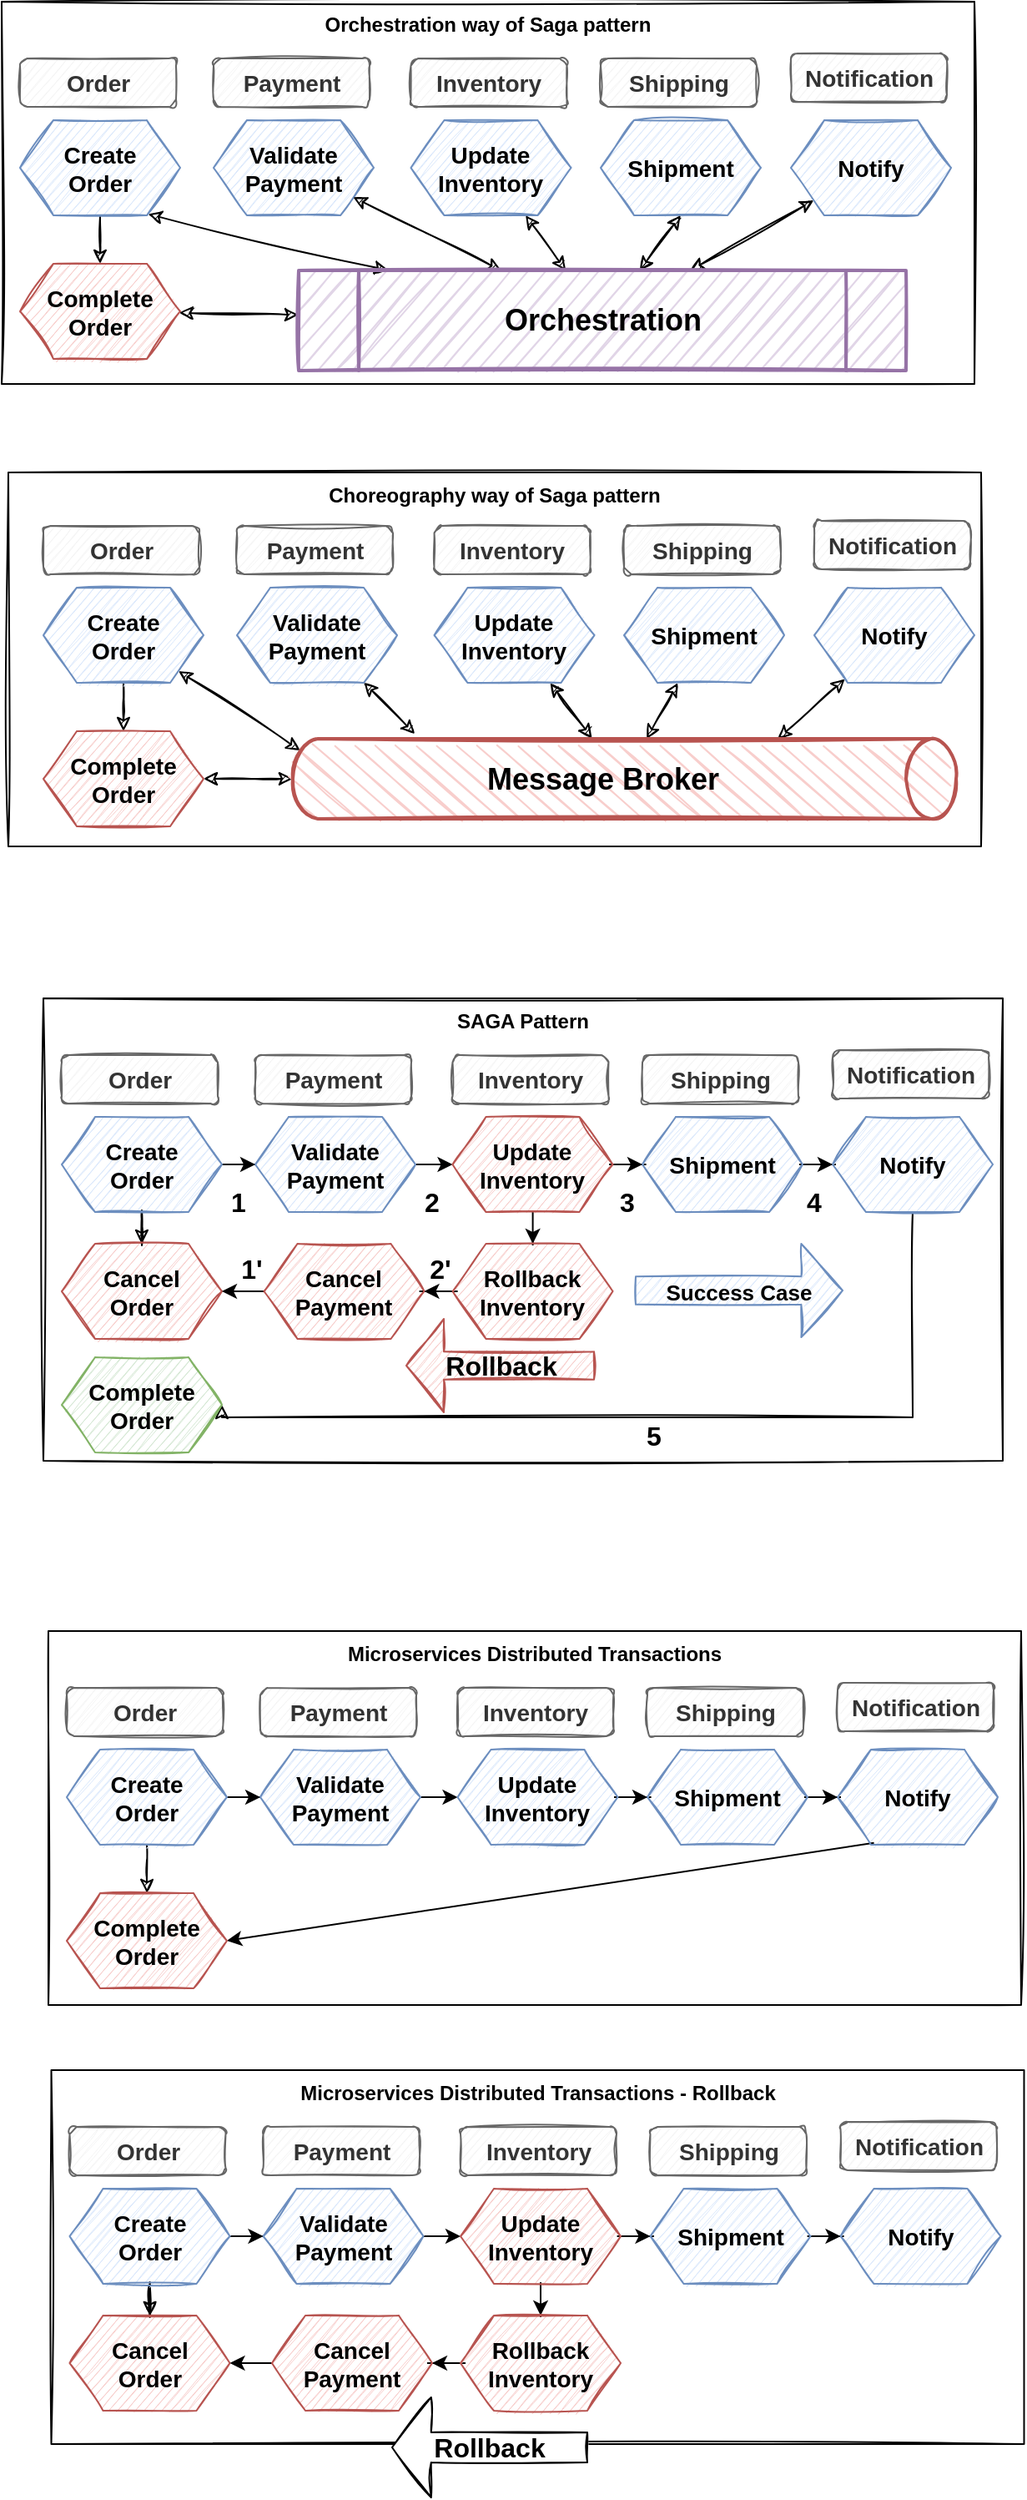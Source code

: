 <mxfile version="14.6.13" type="device"><diagram id="O4We3TlcgWNvYi_soNku" name="Page-1"><mxGraphModel dx="2072" dy="1208" grid="0" gridSize="10" guides="1" tooltips="1" connect="1" arrows="1" fold="1" page="0" pageScale="1" pageWidth="850" pageHeight="1100" math="0" shadow="0"><root><mxCell id="0"/><mxCell id="1" parent="0"/><mxCell id="HSxez_B92HvM4wz4emv6-1" value="Microservices Distributed Transactions" style="rounded=0;whiteSpace=wrap;html=1;sketch=1;horizontal=1;verticalAlign=top;fontStyle=1" parent="1" vertex="1"><mxGeometry x="-867" y="252" width="583" height="224" as="geometry"/></mxCell><mxCell id="HSxez_B92HvM4wz4emv6-2" value="" style="edgeStyle=orthogonalEdgeStyle;rounded=0;sketch=1;orthogonalLoop=1;jettySize=auto;html=1;" parent="1" source="HSxez_B92HvM4wz4emv6-3" target="ChQA60TN_x2WgylxYyss-10" edge="1"><mxGeometry relative="1" as="geometry"><mxPoint x="-808" y="408" as="targetPoint"/></mxGeometry></mxCell><mxCell id="ChQA60TN_x2WgylxYyss-1" style="edgeStyle=orthogonalEdgeStyle;rounded=0;orthogonalLoop=1;jettySize=auto;html=1;" parent="1" source="HSxez_B92HvM4wz4emv6-3" target="HSxez_B92HvM4wz4emv6-8" edge="1"><mxGeometry relative="1" as="geometry"/></mxCell><mxCell id="HSxez_B92HvM4wz4emv6-3" value="&lt;b&gt;&lt;font style=&quot;font-size: 14px&quot;&gt;Create &lt;br&gt;Order&lt;/font&gt;&lt;/b&gt;" style="shape=hexagon;perimeter=hexagonPerimeter2;whiteSpace=wrap;html=1;fixedSize=1;sketch=1;fillColor=#dae8fc;strokeColor=#6c8ebf;" parent="1" vertex="1"><mxGeometry x="-856" y="323" width="96" height="57" as="geometry"/></mxCell><mxCell id="HSxez_B92HvM4wz4emv6-5" value="Order" style="rounded=1;whiteSpace=wrap;html=1;fontSize=14;fontStyle=1;sketch=1;fillColor=#f5f5f5;strokeColor=#666666;fontColor=#333333;" parent="1" vertex="1"><mxGeometry x="-856" y="286" width="93.5" height="29" as="geometry"/></mxCell><mxCell id="ChQA60TN_x2WgylxYyss-2" style="edgeStyle=orthogonalEdgeStyle;rounded=0;orthogonalLoop=1;jettySize=auto;html=1;entryX=0;entryY=0.5;entryDx=0;entryDy=0;" parent="1" source="HSxez_B92HvM4wz4emv6-8" target="HSxez_B92HvM4wz4emv6-12" edge="1"><mxGeometry relative="1" as="geometry"/></mxCell><mxCell id="HSxez_B92HvM4wz4emv6-8" value="&lt;b&gt;&lt;font style=&quot;font-size: 14px&quot;&gt;Validate Payment&lt;/font&gt;&lt;/b&gt;" style="shape=hexagon;perimeter=hexagonPerimeter2;whiteSpace=wrap;html=1;fixedSize=1;sketch=1;fillColor=#dae8fc;strokeColor=#6c8ebf;" parent="1" vertex="1"><mxGeometry x="-740" y="323" width="96" height="57" as="geometry"/></mxCell><mxCell id="HSxez_B92HvM4wz4emv6-9" value="Payment" style="rounded=1;whiteSpace=wrap;html=1;fontSize=14;fontStyle=1;sketch=1;fillColor=#f5f5f5;strokeColor=#666666;fontColor=#333333;" parent="1" vertex="1"><mxGeometry x="-740" y="286" width="93.5" height="29" as="geometry"/></mxCell><mxCell id="ChQA60TN_x2WgylxYyss-5" style="edgeStyle=orthogonalEdgeStyle;rounded=0;orthogonalLoop=1;jettySize=auto;html=1;" parent="1" source="HSxez_B92HvM4wz4emv6-12" target="ChQA60TN_x2WgylxYyss-3" edge="1"><mxGeometry relative="1" as="geometry"/></mxCell><mxCell id="HSxez_B92HvM4wz4emv6-12" value="&lt;b&gt;&lt;font style=&quot;font-size: 14px&quot;&gt;Update Inventory&lt;/font&gt;&lt;/b&gt;" style="shape=hexagon;perimeter=hexagonPerimeter2;whiteSpace=wrap;html=1;fixedSize=1;sketch=1;fillColor=#dae8fc;strokeColor=#6c8ebf;" parent="1" vertex="1"><mxGeometry x="-621.75" y="323" width="96" height="57" as="geometry"/></mxCell><mxCell id="HSxez_B92HvM4wz4emv6-13" value="Inventory" style="rounded=1;whiteSpace=wrap;html=1;fontSize=14;fontStyle=1;sketch=1;fillColor=#f5f5f5;strokeColor=#666666;fontColor=#333333;" parent="1" vertex="1"><mxGeometry x="-621.75" y="286" width="93.5" height="29" as="geometry"/></mxCell><mxCell id="ChQA60TN_x2WgylxYyss-7" value="" style="edgeStyle=orthogonalEdgeStyle;rounded=0;orthogonalLoop=1;jettySize=auto;html=1;" parent="1" source="ChQA60TN_x2WgylxYyss-3" target="ChQA60TN_x2WgylxYyss-6" edge="1"><mxGeometry relative="1" as="geometry"/></mxCell><mxCell id="ChQA60TN_x2WgylxYyss-3" value="&lt;b&gt;&lt;font style=&quot;font-size: 14px&quot;&gt;Shipment&lt;/font&gt;&lt;/b&gt;" style="shape=hexagon;perimeter=hexagonPerimeter2;whiteSpace=wrap;html=1;fixedSize=1;sketch=1;fillColor=#dae8fc;strokeColor=#6c8ebf;" parent="1" vertex="1"><mxGeometry x="-508" y="323" width="96" height="57" as="geometry"/></mxCell><mxCell id="ChQA60TN_x2WgylxYyss-4" value="Shipping" style="rounded=1;whiteSpace=wrap;html=1;fontSize=14;fontStyle=1;sketch=1;fillColor=#f5f5f5;strokeColor=#666666;fontColor=#333333;" parent="1" vertex="1"><mxGeometry x="-508" y="286" width="93.5" height="29" as="geometry"/></mxCell><mxCell id="ChQA60TN_x2WgylxYyss-13" style="rounded=0;orthogonalLoop=1;jettySize=auto;html=1;entryX=1;entryY=0.5;entryDx=0;entryDy=0;exitX=0.227;exitY=0.981;exitDx=0;exitDy=0;exitPerimeter=0;" parent="1" source="ChQA60TN_x2WgylxYyss-6" target="ChQA60TN_x2WgylxYyss-10" edge="1"><mxGeometry relative="1" as="geometry"/></mxCell><mxCell id="ChQA60TN_x2WgylxYyss-6" value="&lt;b&gt;&lt;font style=&quot;font-size: 14px&quot;&gt;Notify&lt;/font&gt;&lt;/b&gt;" style="shape=hexagon;perimeter=hexagonPerimeter2;whiteSpace=wrap;html=1;fixedSize=1;sketch=1;fillColor=#dae8fc;strokeColor=#6c8ebf;" parent="1" vertex="1"><mxGeometry x="-394" y="323" width="96" height="57" as="geometry"/></mxCell><mxCell id="ChQA60TN_x2WgylxYyss-8" value="Notification" style="rounded=1;whiteSpace=wrap;html=1;fontSize=14;fontStyle=1;sketch=1;fillColor=#f5f5f5;strokeColor=#666666;fontColor=#333333;" parent="1" vertex="1"><mxGeometry x="-394" y="283" width="93.5" height="29" as="geometry"/></mxCell><mxCell id="ChQA60TN_x2WgylxYyss-10" value="&lt;span style=&quot;font-size: 14px&quot;&gt;&lt;b&gt;Complete Order&lt;/b&gt;&lt;/span&gt;" style="shape=hexagon;perimeter=hexagonPerimeter2;whiteSpace=wrap;html=1;fixedSize=1;sketch=1;fillColor=#f8cecc;strokeColor=#b85450;" parent="1" vertex="1"><mxGeometry x="-856" y="409" width="96" height="57" as="geometry"/></mxCell><mxCell id="LSXbsaMgMGY3zLwLkbdB-20" value="Microservices Distributed Transactions - Rollback" style="rounded=0;whiteSpace=wrap;html=1;sketch=1;horizontal=1;verticalAlign=top;fontStyle=1" parent="1" vertex="1"><mxGeometry x="-865.25" y="515" width="583" height="224" as="geometry"/></mxCell><mxCell id="LSXbsaMgMGY3zLwLkbdB-21" value="" style="edgeStyle=orthogonalEdgeStyle;rounded=0;sketch=1;orthogonalLoop=1;jettySize=auto;html=1;" parent="1" source="LSXbsaMgMGY3zLwLkbdB-23" target="LSXbsaMgMGY3zLwLkbdB-37" edge="1"><mxGeometry relative="1" as="geometry"><mxPoint x="-806.25" y="671" as="targetPoint"/></mxGeometry></mxCell><mxCell id="LSXbsaMgMGY3zLwLkbdB-22" style="edgeStyle=orthogonalEdgeStyle;rounded=0;orthogonalLoop=1;jettySize=auto;html=1;" parent="1" source="LSXbsaMgMGY3zLwLkbdB-23" target="LSXbsaMgMGY3zLwLkbdB-26" edge="1"><mxGeometry relative="1" as="geometry"/></mxCell><mxCell id="LSXbsaMgMGY3zLwLkbdB-23" value="&lt;b&gt;&lt;font style=&quot;font-size: 14px&quot;&gt;Create &lt;br&gt;Order&lt;/font&gt;&lt;/b&gt;" style="shape=hexagon;perimeter=hexagonPerimeter2;whiteSpace=wrap;html=1;fixedSize=1;sketch=1;fillColor=#dae8fc;strokeColor=#6c8ebf;" parent="1" vertex="1"><mxGeometry x="-854.25" y="586" width="96" height="57" as="geometry"/></mxCell><mxCell id="LSXbsaMgMGY3zLwLkbdB-24" value="Order" style="rounded=1;whiteSpace=wrap;html=1;fontSize=14;fontStyle=1;sketch=1;fillColor=#f5f5f5;strokeColor=#666666;fontColor=#333333;" parent="1" vertex="1"><mxGeometry x="-854.25" y="549" width="93.5" height="29" as="geometry"/></mxCell><mxCell id="LSXbsaMgMGY3zLwLkbdB-25" style="edgeStyle=orthogonalEdgeStyle;rounded=0;orthogonalLoop=1;jettySize=auto;html=1;entryX=0;entryY=0.5;entryDx=0;entryDy=0;" parent="1" source="LSXbsaMgMGY3zLwLkbdB-26" target="LSXbsaMgMGY3zLwLkbdB-29" edge="1"><mxGeometry relative="1" as="geometry"/></mxCell><mxCell id="LSXbsaMgMGY3zLwLkbdB-26" value="&lt;b&gt;&lt;font style=&quot;font-size: 14px&quot;&gt;Validate Payment&lt;/font&gt;&lt;/b&gt;" style="shape=hexagon;perimeter=hexagonPerimeter2;whiteSpace=wrap;html=1;fixedSize=1;sketch=1;fillColor=#dae8fc;strokeColor=#6c8ebf;" parent="1" vertex="1"><mxGeometry x="-738.25" y="586" width="96" height="57" as="geometry"/></mxCell><mxCell id="LSXbsaMgMGY3zLwLkbdB-27" value="Payment" style="rounded=1;whiteSpace=wrap;html=1;fontSize=14;fontStyle=1;sketch=1;fillColor=#f5f5f5;strokeColor=#666666;fontColor=#333333;" parent="1" vertex="1"><mxGeometry x="-738.25" y="549" width="93.5" height="29" as="geometry"/></mxCell><mxCell id="LSXbsaMgMGY3zLwLkbdB-28" style="edgeStyle=orthogonalEdgeStyle;rounded=0;orthogonalLoop=1;jettySize=auto;html=1;" parent="1" source="LSXbsaMgMGY3zLwLkbdB-29" target="LSXbsaMgMGY3zLwLkbdB-32" edge="1"><mxGeometry relative="1" as="geometry"/></mxCell><mxCell id="LSXbsaMgMGY3zLwLkbdB-39" value="" style="edgeStyle=orthogonalEdgeStyle;rounded=0;orthogonalLoop=1;jettySize=auto;html=1;" parent="1" source="LSXbsaMgMGY3zLwLkbdB-29" target="LSXbsaMgMGY3zLwLkbdB-38" edge="1"><mxGeometry relative="1" as="geometry"/></mxCell><mxCell id="LSXbsaMgMGY3zLwLkbdB-29" value="&lt;b&gt;&lt;font style=&quot;font-size: 14px&quot;&gt;Update Inventory&lt;/font&gt;&lt;/b&gt;" style="shape=hexagon;perimeter=hexagonPerimeter2;whiteSpace=wrap;html=1;fixedSize=1;sketch=1;fillColor=#f8cecc;strokeColor=#b85450;" parent="1" vertex="1"><mxGeometry x="-620" y="586" width="96" height="57" as="geometry"/></mxCell><mxCell id="LSXbsaMgMGY3zLwLkbdB-30" value="Inventory" style="rounded=1;whiteSpace=wrap;html=1;fontSize=14;fontStyle=1;sketch=1;fillColor=#f5f5f5;strokeColor=#666666;fontColor=#333333;" parent="1" vertex="1"><mxGeometry x="-620" y="549" width="93.5" height="29" as="geometry"/></mxCell><mxCell id="LSXbsaMgMGY3zLwLkbdB-31" value="" style="edgeStyle=orthogonalEdgeStyle;rounded=0;orthogonalLoop=1;jettySize=auto;html=1;" parent="1" source="LSXbsaMgMGY3zLwLkbdB-32" target="LSXbsaMgMGY3zLwLkbdB-35" edge="1"><mxGeometry relative="1" as="geometry"/></mxCell><mxCell id="LSXbsaMgMGY3zLwLkbdB-32" value="&lt;b&gt;&lt;font style=&quot;font-size: 14px&quot;&gt;Shipment&lt;/font&gt;&lt;/b&gt;" style="shape=hexagon;perimeter=hexagonPerimeter2;whiteSpace=wrap;html=1;fixedSize=1;sketch=1;fillColor=#dae8fc;strokeColor=#6c8ebf;" parent="1" vertex="1"><mxGeometry x="-506.25" y="586" width="96" height="57" as="geometry"/></mxCell><mxCell id="LSXbsaMgMGY3zLwLkbdB-33" value="Shipping" style="rounded=1;whiteSpace=wrap;html=1;fontSize=14;fontStyle=1;sketch=1;fillColor=#f5f5f5;strokeColor=#666666;fontColor=#333333;" parent="1" vertex="1"><mxGeometry x="-506.25" y="549" width="93.5" height="29" as="geometry"/></mxCell><mxCell id="LSXbsaMgMGY3zLwLkbdB-35" value="&lt;b&gt;&lt;font style=&quot;font-size: 14px&quot;&gt;Notify&lt;/font&gt;&lt;/b&gt;" style="shape=hexagon;perimeter=hexagonPerimeter2;whiteSpace=wrap;html=1;fixedSize=1;sketch=1;fillColor=#dae8fc;strokeColor=#6c8ebf;" parent="1" vertex="1"><mxGeometry x="-392.25" y="586" width="96" height="57" as="geometry"/></mxCell><mxCell id="LSXbsaMgMGY3zLwLkbdB-36" value="Notification" style="rounded=1;whiteSpace=wrap;html=1;fontSize=14;fontStyle=1;sketch=1;fillColor=#f5f5f5;strokeColor=#666666;fontColor=#333333;" parent="1" vertex="1"><mxGeometry x="-392.25" y="546" width="93.5" height="29" as="geometry"/></mxCell><mxCell id="LSXbsaMgMGY3zLwLkbdB-37" value="&lt;span style=&quot;font-size: 14px&quot;&gt;&lt;b&gt;Cancel &lt;br&gt;Order&lt;/b&gt;&lt;/span&gt;" style="shape=hexagon;perimeter=hexagonPerimeter2;whiteSpace=wrap;html=1;fixedSize=1;sketch=1;fillColor=#f8cecc;strokeColor=#b85450;" parent="1" vertex="1"><mxGeometry x="-854.25" y="662" width="96" height="57" as="geometry"/></mxCell><mxCell id="LSXbsaMgMGY3zLwLkbdB-41" value="" style="edgeStyle=orthogonalEdgeStyle;rounded=0;orthogonalLoop=1;jettySize=auto;html=1;" parent="1" source="LSXbsaMgMGY3zLwLkbdB-38" target="LSXbsaMgMGY3zLwLkbdB-40" edge="1"><mxGeometry relative="1" as="geometry"/></mxCell><mxCell id="LSXbsaMgMGY3zLwLkbdB-38" value="&lt;b&gt;&lt;font style=&quot;font-size: 14px&quot;&gt;Rollback Inventory&lt;/font&gt;&lt;/b&gt;" style="shape=hexagon;perimeter=hexagonPerimeter2;whiteSpace=wrap;html=1;fixedSize=1;sketch=1;fillColor=#f8cecc;strokeColor=#b85450;" parent="1" vertex="1"><mxGeometry x="-620" y="662" width="96" height="57" as="geometry"/></mxCell><mxCell id="LSXbsaMgMGY3zLwLkbdB-43" style="edgeStyle=orthogonalEdgeStyle;rounded=0;orthogonalLoop=1;jettySize=auto;html=1;entryX=1;entryY=0.5;entryDx=0;entryDy=0;fontSize=16;" parent="1" source="LSXbsaMgMGY3zLwLkbdB-40" target="LSXbsaMgMGY3zLwLkbdB-37" edge="1"><mxGeometry relative="1" as="geometry"/></mxCell><mxCell id="LSXbsaMgMGY3zLwLkbdB-40" value="&lt;b&gt;&lt;font style=&quot;font-size: 14px&quot;&gt;Cancel Payment&lt;/font&gt;&lt;/b&gt;" style="shape=hexagon;perimeter=hexagonPerimeter2;whiteSpace=wrap;html=1;fixedSize=1;sketch=1;fillColor=#f8cecc;strokeColor=#b85450;" parent="1" vertex="1"><mxGeometry x="-733" y="662" width="96" height="57" as="geometry"/></mxCell><mxCell id="LSXbsaMgMGY3zLwLkbdB-42" value="Rollback" style="shape=singleArrow;direction=west;whiteSpace=wrap;html=1;sketch=1;fontStyle=1;fontSize=16;" parent="1" vertex="1"><mxGeometry x="-661" y="711" width="117" height="60" as="geometry"/></mxCell><mxCell id="UC7Hrso-9mN-0SDnIwR5-1" value="SAGA Pattern" style="rounded=0;whiteSpace=wrap;html=1;sketch=1;horizontal=1;verticalAlign=top;fontStyle=1" parent="1" vertex="1"><mxGeometry x="-870" y="-127" width="575" height="277" as="geometry"/></mxCell><mxCell id="UC7Hrso-9mN-0SDnIwR5-2" value="" style="edgeStyle=orthogonalEdgeStyle;rounded=0;sketch=1;orthogonalLoop=1;jettySize=auto;html=1;" parent="1" source="UC7Hrso-9mN-0SDnIwR5-4" target="UC7Hrso-9mN-0SDnIwR5-18" edge="1"><mxGeometry relative="1" as="geometry"><mxPoint x="-811" y="29" as="targetPoint"/></mxGeometry></mxCell><mxCell id="UC7Hrso-9mN-0SDnIwR5-3" style="edgeStyle=orthogonalEdgeStyle;rounded=0;orthogonalLoop=1;jettySize=auto;html=1;" parent="1" source="UC7Hrso-9mN-0SDnIwR5-4" target="UC7Hrso-9mN-0SDnIwR5-7" edge="1"><mxGeometry relative="1" as="geometry"/></mxCell><mxCell id="UC7Hrso-9mN-0SDnIwR5-4" value="&lt;b&gt;&lt;font style=&quot;font-size: 14px&quot;&gt;Create &lt;br&gt;Order&lt;/font&gt;&lt;/b&gt;" style="shape=hexagon;perimeter=hexagonPerimeter2;whiteSpace=wrap;html=1;fixedSize=1;sketch=1;fillColor=#dae8fc;strokeColor=#6c8ebf;" parent="1" vertex="1"><mxGeometry x="-859" y="-56" width="96" height="57" as="geometry"/></mxCell><mxCell id="UC7Hrso-9mN-0SDnIwR5-5" value="Order" style="rounded=1;whiteSpace=wrap;html=1;fontSize=14;fontStyle=1;sketch=1;fillColor=#f5f5f5;strokeColor=#666666;fontColor=#333333;" parent="1" vertex="1"><mxGeometry x="-859" y="-93" width="93.5" height="29" as="geometry"/></mxCell><mxCell id="UC7Hrso-9mN-0SDnIwR5-6" style="edgeStyle=orthogonalEdgeStyle;rounded=0;orthogonalLoop=1;jettySize=auto;html=1;entryX=0;entryY=0.5;entryDx=0;entryDy=0;" parent="1" source="UC7Hrso-9mN-0SDnIwR5-7" target="UC7Hrso-9mN-0SDnIwR5-11" edge="1"><mxGeometry relative="1" as="geometry"/></mxCell><mxCell id="UC7Hrso-9mN-0SDnIwR5-7" value="&lt;b&gt;&lt;font style=&quot;font-size: 14px&quot;&gt;Validate Payment&lt;/font&gt;&lt;/b&gt;" style="shape=hexagon;perimeter=hexagonPerimeter2;whiteSpace=wrap;html=1;fixedSize=1;sketch=1;fillColor=#dae8fc;strokeColor=#6c8ebf;" parent="1" vertex="1"><mxGeometry x="-743" y="-56" width="96" height="57" as="geometry"/></mxCell><mxCell id="UC7Hrso-9mN-0SDnIwR5-8" value="Payment" style="rounded=1;whiteSpace=wrap;html=1;fontSize=14;fontStyle=1;sketch=1;fillColor=#f5f5f5;strokeColor=#666666;fontColor=#333333;" parent="1" vertex="1"><mxGeometry x="-743" y="-93" width="93.5" height="29" as="geometry"/></mxCell><mxCell id="UC7Hrso-9mN-0SDnIwR5-9" style="edgeStyle=orthogonalEdgeStyle;rounded=0;orthogonalLoop=1;jettySize=auto;html=1;" parent="1" source="UC7Hrso-9mN-0SDnIwR5-11" target="UC7Hrso-9mN-0SDnIwR5-14" edge="1"><mxGeometry relative="1" as="geometry"/></mxCell><mxCell id="UC7Hrso-9mN-0SDnIwR5-10" value="" style="edgeStyle=orthogonalEdgeStyle;rounded=0;orthogonalLoop=1;jettySize=auto;html=1;" parent="1" source="UC7Hrso-9mN-0SDnIwR5-11" target="UC7Hrso-9mN-0SDnIwR5-20" edge="1"><mxGeometry relative="1" as="geometry"/></mxCell><mxCell id="UC7Hrso-9mN-0SDnIwR5-11" value="&lt;b&gt;&lt;font style=&quot;font-size: 14px&quot;&gt;Update Inventory&lt;/font&gt;&lt;/b&gt;" style="shape=hexagon;perimeter=hexagonPerimeter2;whiteSpace=wrap;html=1;fixedSize=1;sketch=1;fillColor=#f8cecc;strokeColor=#b85450;" parent="1" vertex="1"><mxGeometry x="-624.75" y="-56" width="96" height="57" as="geometry"/></mxCell><mxCell id="UC7Hrso-9mN-0SDnIwR5-12" value="Inventory" style="rounded=1;whiteSpace=wrap;html=1;fontSize=14;fontStyle=1;sketch=1;fillColor=#f5f5f5;strokeColor=#666666;fontColor=#333333;" parent="1" vertex="1"><mxGeometry x="-624.75" y="-93" width="93.5" height="29" as="geometry"/></mxCell><mxCell id="UC7Hrso-9mN-0SDnIwR5-13" value="" style="edgeStyle=orthogonalEdgeStyle;rounded=0;orthogonalLoop=1;jettySize=auto;html=1;" parent="1" source="UC7Hrso-9mN-0SDnIwR5-14" target="UC7Hrso-9mN-0SDnIwR5-16" edge="1"><mxGeometry relative="1" as="geometry"/></mxCell><mxCell id="UC7Hrso-9mN-0SDnIwR5-14" value="&lt;b&gt;&lt;font style=&quot;font-size: 14px&quot;&gt;Shipment&lt;/font&gt;&lt;/b&gt;" style="shape=hexagon;perimeter=hexagonPerimeter2;whiteSpace=wrap;html=1;fixedSize=1;sketch=1;fillColor=#dae8fc;strokeColor=#6c8ebf;" parent="1" vertex="1"><mxGeometry x="-511" y="-56" width="96" height="57" as="geometry"/></mxCell><mxCell id="UC7Hrso-9mN-0SDnIwR5-15" value="Shipping" style="rounded=1;whiteSpace=wrap;html=1;fontSize=14;fontStyle=1;sketch=1;fillColor=#f5f5f5;strokeColor=#666666;fontColor=#333333;" parent="1" vertex="1"><mxGeometry x="-511" y="-93" width="93.5" height="29" as="geometry"/></mxCell><mxCell id="UC7Hrso-9mN-0SDnIwR5-31" style="edgeStyle=orthogonalEdgeStyle;rounded=0;orthogonalLoop=1;jettySize=auto;html=1;entryX=1;entryY=0.5;entryDx=0;entryDy=0;fontSize=16;sketch=1;" parent="1" source="UC7Hrso-9mN-0SDnIwR5-16" target="UC7Hrso-9mN-0SDnIwR5-30" edge="1"><mxGeometry relative="1" as="geometry"><Array as="points"><mxPoint x="-349" y="124"/><mxPoint x="-763" y="124"/></Array></mxGeometry></mxCell><mxCell id="UC7Hrso-9mN-0SDnIwR5-16" value="&lt;b&gt;&lt;font style=&quot;font-size: 14px&quot;&gt;Notify&lt;/font&gt;&lt;/b&gt;" style="shape=hexagon;perimeter=hexagonPerimeter2;whiteSpace=wrap;html=1;fixedSize=1;sketch=1;fillColor=#dae8fc;strokeColor=#6c8ebf;" parent="1" vertex="1"><mxGeometry x="-397" y="-56" width="96" height="57" as="geometry"/></mxCell><mxCell id="UC7Hrso-9mN-0SDnIwR5-17" value="Notification" style="rounded=1;whiteSpace=wrap;html=1;fontSize=14;fontStyle=1;sketch=1;fillColor=#f5f5f5;strokeColor=#666666;fontColor=#333333;" parent="1" vertex="1"><mxGeometry x="-397" y="-96" width="93.5" height="29" as="geometry"/></mxCell><mxCell id="UC7Hrso-9mN-0SDnIwR5-18" value="&lt;span style=&quot;font-size: 14px&quot;&gt;&lt;b&gt;Cancel &lt;br&gt;Order&lt;/b&gt;&lt;/span&gt;" style="shape=hexagon;perimeter=hexagonPerimeter2;whiteSpace=wrap;html=1;fixedSize=1;sketch=1;fillColor=#f8cecc;strokeColor=#b85450;" parent="1" vertex="1"><mxGeometry x="-859" y="20" width="96" height="57" as="geometry"/></mxCell><mxCell id="UC7Hrso-9mN-0SDnIwR5-19" value="" style="edgeStyle=orthogonalEdgeStyle;rounded=0;orthogonalLoop=1;jettySize=auto;html=1;" parent="1" source="UC7Hrso-9mN-0SDnIwR5-20" target="UC7Hrso-9mN-0SDnIwR5-22" edge="1"><mxGeometry relative="1" as="geometry"/></mxCell><mxCell id="UC7Hrso-9mN-0SDnIwR5-20" value="&lt;b&gt;&lt;font style=&quot;font-size: 14px&quot;&gt;Rollback Inventory&lt;/font&gt;&lt;/b&gt;" style="shape=hexagon;perimeter=hexagonPerimeter2;whiteSpace=wrap;html=1;fixedSize=1;sketch=1;fillColor=#f8cecc;strokeColor=#b85450;" parent="1" vertex="1"><mxGeometry x="-624.75" y="20" width="96" height="57" as="geometry"/></mxCell><mxCell id="UC7Hrso-9mN-0SDnIwR5-21" style="edgeStyle=orthogonalEdgeStyle;rounded=0;orthogonalLoop=1;jettySize=auto;html=1;entryX=1;entryY=0.5;entryDx=0;entryDy=0;fontSize=16;" parent="1" source="UC7Hrso-9mN-0SDnIwR5-22" target="UC7Hrso-9mN-0SDnIwR5-18" edge="1"><mxGeometry relative="1" as="geometry"/></mxCell><mxCell id="UC7Hrso-9mN-0SDnIwR5-22" value="&lt;b&gt;&lt;font style=&quot;font-size: 14px&quot;&gt;Cancel Payment&lt;/font&gt;&lt;/b&gt;" style="shape=hexagon;perimeter=hexagonPerimeter2;whiteSpace=wrap;html=1;fixedSize=1;sketch=1;fillColor=#f8cecc;strokeColor=#b85450;" parent="1" vertex="1"><mxGeometry x="-737.75" y="20" width="96" height="57" as="geometry"/></mxCell><mxCell id="UC7Hrso-9mN-0SDnIwR5-23" value="Rollback" style="shape=singleArrow;direction=west;whiteSpace=wrap;html=1;sketch=1;fontStyle=1;fontSize=16;fillColor=#f8cecc;strokeColor=#b85450;" parent="1" vertex="1"><mxGeometry x="-652.5" y="65" width="112.5" height="56" as="geometry"/></mxCell><mxCell id="UC7Hrso-9mN-0SDnIwR5-24" value="&lt;font style=&quot;font-size: 13px&quot;&gt;Success Case&lt;/font&gt;" style="shape=singleArrow;whiteSpace=wrap;html=1;sketch=1;fontStyle=1;fontSize=16;fillColor=#dae8fc;strokeColor=#6c8ebf;" parent="1" vertex="1"><mxGeometry x="-515" y="20" width="124" height="56" as="geometry"/></mxCell><mxCell id="UC7Hrso-9mN-0SDnIwR5-25" value="1" style="text;html=1;strokeColor=none;fillColor=none;align=center;verticalAlign=middle;whiteSpace=wrap;rounded=0;sketch=1;fontSize=16;fontStyle=1" parent="1" vertex="1"><mxGeometry x="-773" y="-15" width="40" height="20" as="geometry"/></mxCell><mxCell id="UC7Hrso-9mN-0SDnIwR5-26" value="2" style="text;html=1;strokeColor=none;fillColor=none;align=center;verticalAlign=middle;whiteSpace=wrap;rounded=0;sketch=1;fontSize=16;fontStyle=1" parent="1" vertex="1"><mxGeometry x="-657" y="-15" width="40" height="20" as="geometry"/></mxCell><mxCell id="UC7Hrso-9mN-0SDnIwR5-27" value="3" style="text;html=1;strokeColor=none;fillColor=none;align=center;verticalAlign=middle;whiteSpace=wrap;rounded=0;sketch=1;fontSize=16;fontStyle=1" parent="1" vertex="1"><mxGeometry x="-540" y="-15" width="40" height="20" as="geometry"/></mxCell><mxCell id="UC7Hrso-9mN-0SDnIwR5-28" value="4" style="text;html=1;strokeColor=none;fillColor=none;align=center;verticalAlign=middle;whiteSpace=wrap;rounded=0;sketch=1;fontSize=16;fontStyle=1" parent="1" vertex="1"><mxGeometry x="-428" y="-15" width="40" height="20" as="geometry"/></mxCell><mxCell id="UC7Hrso-9mN-0SDnIwR5-30" value="&lt;span style=&quot;font-size: 14px&quot;&gt;&lt;b&gt;Complete Order&lt;/b&gt;&lt;/span&gt;" style="shape=hexagon;perimeter=hexagonPerimeter2;whiteSpace=wrap;html=1;fixedSize=1;sketch=1;fillColor=#d5e8d4;strokeColor=#82b366;" parent="1" vertex="1"><mxGeometry x="-859" y="88" width="96" height="57" as="geometry"/></mxCell><mxCell id="UC7Hrso-9mN-0SDnIwR5-32" value="5" style="text;html=1;strokeColor=none;fillColor=none;align=center;verticalAlign=middle;whiteSpace=wrap;rounded=0;sketch=1;fontSize=16;fontStyle=1" parent="1" vertex="1"><mxGeometry x="-524" y="125" width="40" height="20" as="geometry"/></mxCell><mxCell id="UC7Hrso-9mN-0SDnIwR5-33" value="2'" style="text;html=1;strokeColor=none;fillColor=none;align=center;verticalAlign=middle;whiteSpace=wrap;rounded=0;sketch=1;fontSize=16;fontStyle=1" parent="1" vertex="1"><mxGeometry x="-652.5" y="25" width="40" height="20" as="geometry"/></mxCell><mxCell id="UC7Hrso-9mN-0SDnIwR5-34" value="1'" style="text;html=1;strokeColor=none;fillColor=none;align=center;verticalAlign=middle;whiteSpace=wrap;rounded=0;sketch=1;fontSize=16;fontStyle=1" parent="1" vertex="1"><mxGeometry x="-765.5" y="25" width="40" height="20" as="geometry"/></mxCell><mxCell id="g_bpcZdgpiONtq_qsZNt-1" value="Choreography way of Saga pattern" style="rounded=0;whiteSpace=wrap;html=1;sketch=1;horizontal=1;verticalAlign=top;fontStyle=1" vertex="1" parent="1"><mxGeometry x="-891" y="-442" width="583" height="224" as="geometry"/></mxCell><mxCell id="g_bpcZdgpiONtq_qsZNt-2" value="" style="edgeStyle=orthogonalEdgeStyle;rounded=0;sketch=1;orthogonalLoop=1;jettySize=auto;html=1;" edge="1" parent="1" source="g_bpcZdgpiONtq_qsZNt-4" target="g_bpcZdgpiONtq_qsZNt-18"><mxGeometry relative="1" as="geometry"><mxPoint x="-822" y="-288" as="targetPoint"/></mxGeometry></mxCell><mxCell id="g_bpcZdgpiONtq_qsZNt-20" style="rounded=0;orthogonalLoop=1;jettySize=auto;html=1;entryX=0.145;entryY=1;entryDx=0;entryDy=-4.35;entryPerimeter=0;fontSize=18;sketch=1;startArrow=classic;startFill=1;" edge="1" parent="1" target="g_bpcZdgpiONtq_qsZNt-19"><mxGeometry relative="1" as="geometry"><mxPoint x="-789" y="-323" as="sourcePoint"/></mxGeometry></mxCell><mxCell id="g_bpcZdgpiONtq_qsZNt-4" value="&lt;b&gt;&lt;font style=&quot;font-size: 14px&quot;&gt;Create &lt;br&gt;Order&lt;/font&gt;&lt;/b&gt;" style="shape=hexagon;perimeter=hexagonPerimeter2;whiteSpace=wrap;html=1;fixedSize=1;sketch=1;fillColor=#dae8fc;strokeColor=#6c8ebf;" vertex="1" parent="1"><mxGeometry x="-870" y="-373" width="96" height="57" as="geometry"/></mxCell><mxCell id="g_bpcZdgpiONtq_qsZNt-5" value="Order" style="rounded=1;whiteSpace=wrap;html=1;fontSize=14;fontStyle=1;sketch=1;fillColor=#f5f5f5;strokeColor=#666666;fontColor=#333333;" vertex="1" parent="1"><mxGeometry x="-870" y="-410" width="93.5" height="29" as="geometry"/></mxCell><mxCell id="g_bpcZdgpiONtq_qsZNt-21" style="edgeStyle=none;rounded=0;sketch=1;orthogonalLoop=1;jettySize=auto;html=1;entryX=-0.06;entryY=0.816;entryDx=0;entryDy=0;entryPerimeter=0;fontSize=18;startArrow=classic;startFill=1;" edge="1" parent="1" source="g_bpcZdgpiONtq_qsZNt-7" target="g_bpcZdgpiONtq_qsZNt-19"><mxGeometry relative="1" as="geometry"/></mxCell><mxCell id="g_bpcZdgpiONtq_qsZNt-7" value="&lt;b&gt;&lt;font style=&quot;font-size: 14px&quot;&gt;Validate Payment&lt;/font&gt;&lt;/b&gt;" style="shape=hexagon;perimeter=hexagonPerimeter2;whiteSpace=wrap;html=1;fixedSize=1;sketch=1;fillColor=#dae8fc;strokeColor=#6c8ebf;" vertex="1" parent="1"><mxGeometry x="-754" y="-373" width="96" height="57" as="geometry"/></mxCell><mxCell id="g_bpcZdgpiONtq_qsZNt-8" value="Payment" style="rounded=1;whiteSpace=wrap;html=1;fontSize=14;fontStyle=1;sketch=1;fillColor=#f5f5f5;strokeColor=#666666;fontColor=#333333;" vertex="1" parent="1"><mxGeometry x="-754" y="-410" width="93.5" height="29" as="geometry"/></mxCell><mxCell id="g_bpcZdgpiONtq_qsZNt-22" style="edgeStyle=none;rounded=0;sketch=1;orthogonalLoop=1;jettySize=auto;html=1;entryX=-0.01;entryY=0.549;entryDx=0;entryDy=0;entryPerimeter=0;fontSize=18;startArrow=classic;startFill=1;" edge="1" parent="1" source="g_bpcZdgpiONtq_qsZNt-10" target="g_bpcZdgpiONtq_qsZNt-19"><mxGeometry relative="1" as="geometry"/></mxCell><mxCell id="g_bpcZdgpiONtq_qsZNt-10" value="&lt;b&gt;&lt;font style=&quot;font-size: 14px&quot;&gt;Update Inventory&lt;/font&gt;&lt;/b&gt;" style="shape=hexagon;perimeter=hexagonPerimeter2;whiteSpace=wrap;html=1;fixedSize=1;sketch=1;fillColor=#dae8fc;strokeColor=#6c8ebf;" vertex="1" parent="1"><mxGeometry x="-635.75" y="-373" width="96" height="57" as="geometry"/></mxCell><mxCell id="g_bpcZdgpiONtq_qsZNt-11" value="Inventory" style="rounded=1;whiteSpace=wrap;html=1;fontSize=14;fontStyle=1;sketch=1;fillColor=#f5f5f5;strokeColor=#666666;fontColor=#333333;" vertex="1" parent="1"><mxGeometry x="-635.75" y="-410" width="93.5" height="29" as="geometry"/></mxCell><mxCell id="g_bpcZdgpiONtq_qsZNt-23" style="edgeStyle=none;rounded=0;sketch=1;orthogonalLoop=1;jettySize=auto;html=1;fontSize=18;startArrow=classic;startFill=1;" edge="1" parent="1" source="g_bpcZdgpiONtq_qsZNt-13" target="g_bpcZdgpiONtq_qsZNt-19"><mxGeometry relative="1" as="geometry"/></mxCell><mxCell id="g_bpcZdgpiONtq_qsZNt-13" value="&lt;b&gt;&lt;font style=&quot;font-size: 14px&quot;&gt;Shipment&lt;/font&gt;&lt;/b&gt;" style="shape=hexagon;perimeter=hexagonPerimeter2;whiteSpace=wrap;html=1;fixedSize=1;sketch=1;fillColor=#dae8fc;strokeColor=#6c8ebf;" vertex="1" parent="1"><mxGeometry x="-522" y="-373" width="96" height="57" as="geometry"/></mxCell><mxCell id="g_bpcZdgpiONtq_qsZNt-14" value="Shipping" style="rounded=1;whiteSpace=wrap;html=1;fontSize=14;fontStyle=1;sketch=1;fillColor=#f5f5f5;strokeColor=#666666;fontColor=#333333;" vertex="1" parent="1"><mxGeometry x="-522" y="-410" width="93.5" height="29" as="geometry"/></mxCell><mxCell id="g_bpcZdgpiONtq_qsZNt-25" style="edgeStyle=none;rounded=0;sketch=1;orthogonalLoop=1;jettySize=auto;html=1;entryX=0;entryY=0;entryDx=0;entryDy=106.875;entryPerimeter=0;fontSize=18;startArrow=classic;startFill=1;" edge="1" parent="1" source="g_bpcZdgpiONtq_qsZNt-16" target="g_bpcZdgpiONtq_qsZNt-19"><mxGeometry relative="1" as="geometry"/></mxCell><mxCell id="g_bpcZdgpiONtq_qsZNt-16" value="&lt;b&gt;&lt;font style=&quot;font-size: 14px&quot;&gt;Notify&lt;/font&gt;&lt;/b&gt;" style="shape=hexagon;perimeter=hexagonPerimeter2;whiteSpace=wrap;html=1;fixedSize=1;sketch=1;fillColor=#dae8fc;strokeColor=#6c8ebf;" vertex="1" parent="1"><mxGeometry x="-408" y="-373" width="96" height="57" as="geometry"/></mxCell><mxCell id="g_bpcZdgpiONtq_qsZNt-17" value="Notification" style="rounded=1;whiteSpace=wrap;html=1;fontSize=14;fontStyle=1;sketch=1;fillColor=#f5f5f5;strokeColor=#666666;fontColor=#333333;" vertex="1" parent="1"><mxGeometry x="-408" y="-413" width="93.5" height="29" as="geometry"/></mxCell><mxCell id="g_bpcZdgpiONtq_qsZNt-18" value="&lt;span style=&quot;font-size: 14px&quot;&gt;&lt;b&gt;Complete Order&lt;/b&gt;&lt;/span&gt;" style="shape=hexagon;perimeter=hexagonPerimeter2;whiteSpace=wrap;html=1;fixedSize=1;sketch=1;fillColor=#f8cecc;strokeColor=#b85450;" vertex="1" parent="1"><mxGeometry x="-870" y="-287" width="96" height="57" as="geometry"/></mxCell><mxCell id="g_bpcZdgpiONtq_qsZNt-26" style="edgeStyle=none;rounded=0;sketch=1;orthogonalLoop=1;jettySize=auto;html=1;entryX=1;entryY=0.5;entryDx=0;entryDy=0;fontSize=18;startArrow=classic;startFill=1;" edge="1" parent="1" source="g_bpcZdgpiONtq_qsZNt-19" target="g_bpcZdgpiONtq_qsZNt-18"><mxGeometry relative="1" as="geometry"/></mxCell><mxCell id="g_bpcZdgpiONtq_qsZNt-19" value="Message Broker" style="shape=cylinder3;whiteSpace=wrap;html=1;boundedLbl=1;backgroundOutline=1;size=15;sketch=1;rotation=90;fillColor=#f8cecc;strokeColor=#b85450;strokeWidth=2;horizontal=0;fontSize=18;fontStyle=1" vertex="1" parent="1"><mxGeometry x="-545.75" y="-457.25" width="48" height="397.5" as="geometry"/></mxCell><mxCell id="g_bpcZdgpiONtq_qsZNt-27" value="Orchestration way of Saga pattern" style="rounded=0;whiteSpace=wrap;html=1;sketch=1;horizontal=1;verticalAlign=top;fontStyle=1" vertex="1" parent="1"><mxGeometry x="-895" y="-724" width="583" height="229" as="geometry"/></mxCell><mxCell id="g_bpcZdgpiONtq_qsZNt-28" value="" style="edgeStyle=orthogonalEdgeStyle;rounded=0;sketch=1;orthogonalLoop=1;jettySize=auto;html=1;" edge="1" parent="1" source="g_bpcZdgpiONtq_qsZNt-30" target="g_bpcZdgpiONtq_qsZNt-44"><mxGeometry relative="1" as="geometry"><mxPoint x="-836" y="-568" as="targetPoint"/></mxGeometry></mxCell><mxCell id="g_bpcZdgpiONtq_qsZNt-30" value="&lt;b&gt;&lt;font style=&quot;font-size: 14px&quot;&gt;Create &lt;br&gt;Order&lt;/font&gt;&lt;/b&gt;" style="shape=hexagon;perimeter=hexagonPerimeter2;whiteSpace=wrap;html=1;fixedSize=1;sketch=1;fillColor=#dae8fc;strokeColor=#6c8ebf;" vertex="1" parent="1"><mxGeometry x="-884" y="-653" width="96" height="57" as="geometry"/></mxCell><mxCell id="g_bpcZdgpiONtq_qsZNt-31" value="Order" style="rounded=1;whiteSpace=wrap;html=1;fontSize=14;fontStyle=1;sketch=1;fillColor=#f5f5f5;strokeColor=#666666;fontColor=#333333;" vertex="1" parent="1"><mxGeometry x="-884" y="-690" width="93.5" height="29" as="geometry"/></mxCell><mxCell id="g_bpcZdgpiONtq_qsZNt-33" value="&lt;b&gt;&lt;font style=&quot;font-size: 14px&quot;&gt;Validate Payment&lt;/font&gt;&lt;/b&gt;" style="shape=hexagon;perimeter=hexagonPerimeter2;whiteSpace=wrap;html=1;fixedSize=1;sketch=1;fillColor=#dae8fc;strokeColor=#6c8ebf;" vertex="1" parent="1"><mxGeometry x="-768" y="-653" width="96" height="57" as="geometry"/></mxCell><mxCell id="g_bpcZdgpiONtq_qsZNt-34" value="Payment" style="rounded=1;whiteSpace=wrap;html=1;fontSize=14;fontStyle=1;sketch=1;fillColor=#f5f5f5;strokeColor=#666666;fontColor=#333333;" vertex="1" parent="1"><mxGeometry x="-768" y="-690" width="93.5" height="29" as="geometry"/></mxCell><mxCell id="g_bpcZdgpiONtq_qsZNt-36" value="&lt;b&gt;&lt;font style=&quot;font-size: 14px&quot;&gt;Update Inventory&lt;/font&gt;&lt;/b&gt;" style="shape=hexagon;perimeter=hexagonPerimeter2;whiteSpace=wrap;html=1;fixedSize=1;sketch=1;fillColor=#dae8fc;strokeColor=#6c8ebf;" vertex="1" parent="1"><mxGeometry x="-649.75" y="-653" width="96" height="57" as="geometry"/></mxCell><mxCell id="g_bpcZdgpiONtq_qsZNt-37" value="Inventory" style="rounded=1;whiteSpace=wrap;html=1;fontSize=14;fontStyle=1;sketch=1;fillColor=#f5f5f5;strokeColor=#666666;fontColor=#333333;" vertex="1" parent="1"><mxGeometry x="-649.75" y="-690" width="93.5" height="29" as="geometry"/></mxCell><mxCell id="g_bpcZdgpiONtq_qsZNt-39" value="&lt;b&gt;&lt;font style=&quot;font-size: 14px&quot;&gt;Shipment&lt;/font&gt;&lt;/b&gt;" style="shape=hexagon;perimeter=hexagonPerimeter2;whiteSpace=wrap;html=1;fixedSize=1;sketch=1;fillColor=#dae8fc;strokeColor=#6c8ebf;" vertex="1" parent="1"><mxGeometry x="-536" y="-653" width="96" height="57" as="geometry"/></mxCell><mxCell id="g_bpcZdgpiONtq_qsZNt-40" value="Shipping" style="rounded=1;whiteSpace=wrap;html=1;fontSize=14;fontStyle=1;sketch=1;fillColor=#f5f5f5;strokeColor=#666666;fontColor=#333333;" vertex="1" parent="1"><mxGeometry x="-536" y="-690" width="93.5" height="29" as="geometry"/></mxCell><mxCell id="g_bpcZdgpiONtq_qsZNt-42" value="&lt;b&gt;&lt;font style=&quot;font-size: 14px&quot;&gt;Notify&lt;/font&gt;&lt;/b&gt;" style="shape=hexagon;perimeter=hexagonPerimeter2;whiteSpace=wrap;html=1;fixedSize=1;sketch=1;fillColor=#dae8fc;strokeColor=#6c8ebf;" vertex="1" parent="1"><mxGeometry x="-422" y="-653" width="96" height="57" as="geometry"/></mxCell><mxCell id="g_bpcZdgpiONtq_qsZNt-43" value="Notification" style="rounded=1;whiteSpace=wrap;html=1;fontSize=14;fontStyle=1;sketch=1;fillColor=#f5f5f5;strokeColor=#666666;fontColor=#333333;" vertex="1" parent="1"><mxGeometry x="-422" y="-693" width="93.5" height="29" as="geometry"/></mxCell><mxCell id="g_bpcZdgpiONtq_qsZNt-44" value="&lt;span style=&quot;font-size: 14px&quot;&gt;&lt;b&gt;Complete Order&lt;/b&gt;&lt;/span&gt;" style="shape=hexagon;perimeter=hexagonPerimeter2;whiteSpace=wrap;html=1;fixedSize=1;sketch=1;fillColor=#f8cecc;strokeColor=#b85450;" vertex="1" parent="1"><mxGeometry x="-884" y="-567" width="96" height="57" as="geometry"/></mxCell><mxCell id="g_bpcZdgpiONtq_qsZNt-50" style="edgeStyle=none;rounded=0;sketch=1;orthogonalLoop=1;jettySize=auto;html=1;entryX=0.8;entryY=0.989;entryDx=0;entryDy=0;entryPerimeter=0;fontSize=18;startArrow=classic;startFill=1;" edge="1" parent="1" source="g_bpcZdgpiONtq_qsZNt-49" target="g_bpcZdgpiONtq_qsZNt-30"><mxGeometry relative="1" as="geometry"/></mxCell><mxCell id="g_bpcZdgpiONtq_qsZNt-51" style="edgeStyle=none;rounded=0;sketch=1;orthogonalLoop=1;jettySize=auto;html=1;fontSize=18;startArrow=classic;startFill=1;" edge="1" parent="1" source="g_bpcZdgpiONtq_qsZNt-49" target="g_bpcZdgpiONtq_qsZNt-33"><mxGeometry relative="1" as="geometry"/></mxCell><mxCell id="g_bpcZdgpiONtq_qsZNt-52" style="edgeStyle=none;rounded=0;sketch=1;orthogonalLoop=1;jettySize=auto;html=1;fontSize=18;startArrow=classic;startFill=1;" edge="1" parent="1" source="g_bpcZdgpiONtq_qsZNt-49" target="g_bpcZdgpiONtq_qsZNt-36"><mxGeometry relative="1" as="geometry"/></mxCell><mxCell id="g_bpcZdgpiONtq_qsZNt-53" style="edgeStyle=none;rounded=0;sketch=1;orthogonalLoop=1;jettySize=auto;html=1;entryX=0.5;entryY=1;entryDx=0;entryDy=0;fontSize=18;startArrow=classic;startFill=1;" edge="1" parent="1" source="g_bpcZdgpiONtq_qsZNt-49" target="g_bpcZdgpiONtq_qsZNt-39"><mxGeometry relative="1" as="geometry"/></mxCell><mxCell id="g_bpcZdgpiONtq_qsZNt-54" style="edgeStyle=none;rounded=0;sketch=1;orthogonalLoop=1;jettySize=auto;html=1;fontSize=18;startArrow=classic;startFill=1;" edge="1" parent="1" source="g_bpcZdgpiONtq_qsZNt-49" target="g_bpcZdgpiONtq_qsZNt-42"><mxGeometry relative="1" as="geometry"/></mxCell><mxCell id="g_bpcZdgpiONtq_qsZNt-55" style="edgeStyle=none;rounded=0;sketch=1;orthogonalLoop=1;jettySize=auto;html=1;fontSize=18;startArrow=classic;startFill=1;" edge="1" parent="1" source="g_bpcZdgpiONtq_qsZNt-49" target="g_bpcZdgpiONtq_qsZNt-44"><mxGeometry relative="1" as="geometry"/></mxCell><mxCell id="g_bpcZdgpiONtq_qsZNt-49" value="Orchestration" style="shape=process;whiteSpace=wrap;html=1;backgroundOutline=1;sketch=1;fontSize=18;strokeWidth=2;fontStyle=1;fillColor=#e1d5e7;strokeColor=#9673a6;" vertex="1" parent="1"><mxGeometry x="-717" y="-563" width="364" height="60" as="geometry"/></mxCell></root></mxGraphModel></diagram></mxfile>